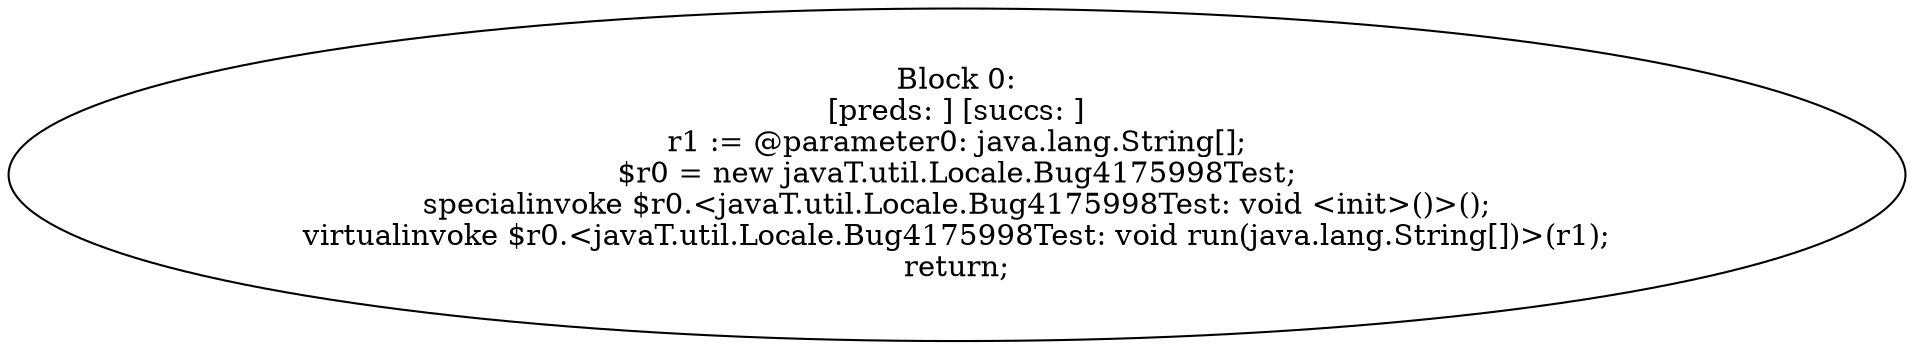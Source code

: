 digraph "unitGraph" {
    "Block 0:
[preds: ] [succs: ]
r1 := @parameter0: java.lang.String[];
$r0 = new javaT.util.Locale.Bug4175998Test;
specialinvoke $r0.<javaT.util.Locale.Bug4175998Test: void <init>()>();
virtualinvoke $r0.<javaT.util.Locale.Bug4175998Test: void run(java.lang.String[])>(r1);
return;
"
}
